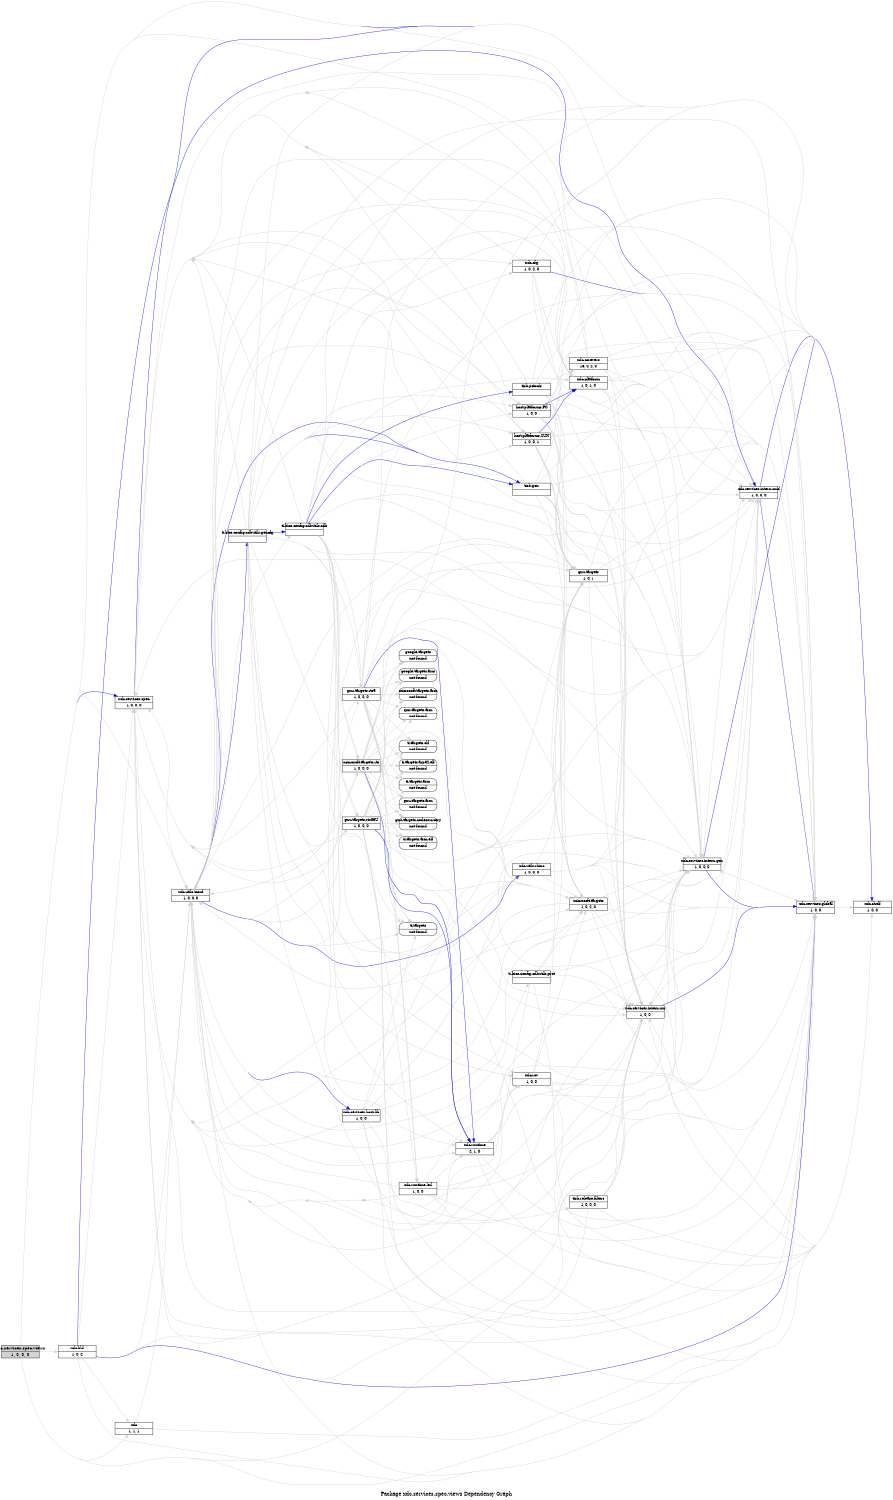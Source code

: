 digraph dependencies {
    label="\nPackage xdc.services.spec.views Dependency Graph";
    size="7.5,10";
    rankdir=LR;
    ranksep=".75";
    concentrate="true";
    node [fixedsize=true, width=1.5, style=filled, color=black];
    node [font=Helvetica, fontsize=12, fillcolor=lightgrey];
    xdc_services_spec_views [shape=record,label="xdc.services.spec.views|1, 0, 0, 0", URL="package.rel.xml"];
    node [fontsize=10, fillcolor=white];

    edge [style=solid, color=blue]
    xdc_services_spec [shape=record,label="xdc.services.spec|1, 0, 0, 0", URL="../../package/package.rel.svg"];
    xdc_services_spec_views -> xdc_services_spec;
    xdc_shelf [shape=record,label="xdc.shelf|1, 0, 0", URL="../../../../shelf/package/package.rel.svg"];
    xdc_services_spec_views -> xdc_shelf;

    edge [style=solid, color=lightgrey]
    xdc_utils_tconf [shape=record,label="xdc.utils.tconf|1, 0, 0, 0", URL="../../../../../../../imports/xdc/utils/tconf/package/package.rel.svg"];
    xdc_services_spec_views -> xdc_utils_tconf;
    xdc [shape=record,label="xdc|1, 1, 1", URL="../../../../package/package.rel.svg"];
    xdc_services_spec_views -> xdc;
    xdc_services_global [shape=record,label="xdc.services.global|1, 0, 0", URL="../../../global/package/package.rel.svg"];
    xdc_services_spec_views -> xdc_services_global;
    xdc_bld [shape=record,label="xdc.bld|1, 0, 2", URL="../../../../bld/package/package.rel.svg"];
    xdc_services_spec_views -> xdc_bld;
    xdc_services_spec_views -> xdc_shelf;
    xdc_services_intern_cmd [shape=record,label="xdc.services.intern.cmd|1, 0, 0, 0", URL="../../../intern/cmd/package/package.rel.svg"];
    xdc_services_spec_views -> xdc_services_intern_cmd;
    xdc_services_intern_gen [shape=record,label="xdc.services.intern.gen|1, 0, 0, 0", URL="../../../intern/gen/package/package.rel.svg"];
    xdc_services_spec_views -> xdc_services_intern_gen;
    xdc_services_intern_xsr [shape=record,label="xdc.services.intern.xsr|1, 0, 0", URL="../../../intern/xsr/package/package.rel.svg"];
    xdc_services_spec_views -> xdc_services_intern_xsr;
    xdc_services_spec_views -> xdc_services_spec;

    edge [style=solid, color=blue]
    xdc_services_intern_xsr -> xdc_services_global;

    edge [style=solid, color=lightgrey]
    xdc_services_intern_xsr -> xdc_utils_tconf;
    xdc_services_intern_xsr -> xdc_services_global;
    xdc_services_intern_xsr -> xdc_shelf;
    xdc_services_intern_xsr -> xdc_services_intern_cmd;
    xdc_services_intern_xsr -> xdc_services_intern_gen;
    xdc_services_intern_xsr -> xdc_services_spec;

    edge [style=solid, color=blue]
    xdc_services_intern_gen -> xdc_shelf;
    xdc_services_intern_gen -> xdc_services_spec;
    xdc_services_intern_gen -> xdc_services_global;
    xdc_services_intern_gen -> xdc_services_intern_xsr;

    edge [style=solid, color=lightgrey]
    xdc_services_intern_gen -> xdc_utils_tconf;
    xdc_services_intern_gen -> xdc_services_global;
    xdc_services_intern_gen -> xdc_shelf;
    xdc_services_intern_gen -> xdc_services_intern_cmd;
    xdc_services_intern_gen -> xdc_services_intern_xsr;
    xdc_services_intern_gen -> xdc_services_spec;

    edge [style=solid, color=blue]
    xdc_services_intern_cmd -> xdc_shelf;
    xdc_services_intern_cmd -> xdc_services_spec;
    xdc_services_intern_cmd -> xdc_services_global;
    xdc_services_intern_cmd -> xdc_services_intern_gen;

    edge [style=solid, color=lightgrey]
    xdc_services_intern_cmd -> xdc_utils_tconf;
    xdc_services_intern_cmd -> xdc_services_global;
    xdc_services_intern_cmd -> xdc_shelf;
    xdc_services_intern_cmd -> xdc_services_intern_gen;
    xdc_services_intern_cmd -> xdc_services_intern_xsr;
    xdc_services_intern_cmd -> xdc_services_spec;

    edge [style=solid, color=blue]
    xdc_bld -> xdc_services_global;
    xdc_bld -> xdc_services_intern_cmd;

    edge [style=solid, color=lightgrey]
    xdc_bld -> xdc_utils_tconf;
    xdc_bld -> xdc;
    xdc_bld -> xdc_services_global;
    xdc_bld -> xdc_shelf;
    xdc_bld -> xdc_services_intern_cmd;
    xdc_bld -> xdc_services_intern_gen;
    xdc_bld -> xdc_services_intern_xsr;
    xdc_bld -> xdc_services_spec;

    edge [style=solid, color=blue]

    edge [style=solid, color=lightgrey]
    xdc_services_global -> xdc_utils_tconf;
    xdc_services_global -> xdc_shelf;
    xdc_services_global -> xdc_services_intern_cmd;
    xdc_services_global -> xdc_services_intern_gen;
    xdc_services_global -> xdc_services_intern_xsr;
    xdc_services_global -> xdc_services_spec;

    edge [style=solid, color=blue]

    edge [style=solid, color=lightgrey]
    xdc -> xdc_utils_tconf;
    xdc -> xdc_services_global;

    edge [style=solid, color=blue]
    xdc_utils_rhino [shape=record,label="xdc.utils.rhino|1, 0, 0, 0", URL="../../../../../../../imports/xdc/utils/rhino/package/package.rel.svg"];
    xdc_utils_tconf -> xdc_utils_rhino;
    xdc_services_host_lib [shape=record,label="xdc.services.host.lib|1, 0, 0", URL="../../../../../../../imports/xdc/services/host/lib/package/package.rel.svg"];
    xdc_utils_tconf -> xdc_services_host_lib;
    ti_bios_config_cdbutils_gencfg [shape=record,label="ti.bios.config.cdbutils.gencfg|", URL="../../../../../../../imports/ti/bios/config/cdbutils/gencfg/package/package.rel.svg"];
    xdc_utils_tconf -> ti_bios_config_cdbutils_gencfg;
    tisb_gen [shape=record,label="tisb.gen|", URL="../../../../../../../imports/tisb/gen/package/package.rel.svg"];
    xdc_utils_tconf -> tisb_gen;

    edge [style=solid, color=lightgrey]
    xdc_utils_tconf -> xdc_services_global;
    gnu_targets [shape=record,label="gnu.targets|1, 0, 1", URL="../../../../../../../imports/gnu/targets/package/package.rel.svg"];
    xdc_utils_tconf -> gnu_targets;
    microsoft_targets [shape=record,label="microsoft.targets|1, 0, 2, 0", URL="../../../../../../../imports/microsoft/targets/package/package.rel.svg"];
    xdc_utils_tconf -> microsoft_targets;
    xdc_utils_tconf -> xdc_services_intern_xsr;
    xdc_utils_tconf -> xdc_services_spec;
    xdc_utils_tconf -> xdc_shelf;
    xdc_utils_tconf -> xdc_services_intern_gen;
    xdc_utils_tconf -> xdc_services_intern_cmd;
    ti_targets [shape=record,label="ti.targets|not found"style=rounded, ];
    xdc_utils_tconf -> ti_targets;
    xdc_utils_tconf -> ti_bios_config_cdbutils_gencfg;
    ti_bios_config_cdbutils_prot [shape=record,label="ti.bios.config.cdbutils.prot|", URL="../../../../../../../imports/ti/bios/config/cdbutils/prot/package/package.rel.svg"];
    xdc_utils_tconf -> ti_bios_config_cdbutils_prot;
    xdc_utils_tconf -> xdc_services_host_lib;
    ti_bios_config_cdbutils_cdb [shape=record,label="ti.bios.config.cdbutils.cdb|", URL="../../../../../../../imports/ti/bios/config/cdbutils/cdb/package/package.rel.svg"];
    xdc_utils_tconf -> ti_bios_config_cdbutils_cdb;
    host_platforms_SUN [shape=record,label="host.platforms.SUN|1, 0, 0, 1", URL="../../../../../host/platforms/SUN/package/package.rel.svg"];
    xdc_utils_tconf -> host_platforms_SUN;
    xdc_cfg [shape=record,label="xdc.cfg|1, 0, 2, 0", URL="../../../../cfg/package/package.rel.svg"];
    xdc_utils_tconf -> xdc_cfg;
    xdc_platform [shape=record,label="xdc.platform|1, 0, 1, 0", URL="../../../../platform/package/package.rel.svg"];
    xdc_utils_tconf -> xdc_platform;
    xdc_rov [shape=record,label="xdc.rov|1, 0, 0", URL="../../../../rov/package/package.rel.svg"];
    xdc_utils_tconf -> xdc_rov;
    xdc_runtime [shape=record,label="xdc.runtime|2, 1, 0", URL="../../../../runtime/package/package.rel.svg"];
    xdc_utils_tconf -> xdc_runtime;
    xdc_utils_tconf -> tisb_gen;
    gnu_targets_rts5 [shape=record,label="gnu.targets.rts5|1, 0, 0, 0", URL="../../../../../../../imports/gnu/targets/rts5/package/package.rel.svg"];
    xdc_utils_tconf -> gnu_targets_rts5;
    xdc_utils_tconf -> xdc_utils_rhino;
    host_platforms_PC [shape=record,label="host.platforms.PC|1, 0, 0", URL="../../../../../host/platforms/PC/package/package.rel.svg"];
    xdc_utils_tconf -> host_platforms_PC;
    gnu_targets_rts86U [shape=record,label="gnu.targets.rts86U|1, 0, 0, 0", URL="../../../../../../../imports/gnu/targets/rts86U/package/package.rel.svg"];
    xdc_utils_tconf -> gnu_targets_rts86U;
    microsoft_targets_rts [shape=record,label="microsoft.targets.rts|1, 0, 0, 0", URL="../../../../../../../imports/microsoft/targets/rts/package/package.rel.svg"];
    xdc_utils_tconf -> microsoft_targets_rts;

    edge [style=solid, color=blue]
    microsoft_targets_rts -> xdc_runtime;

    edge [style=solid, color=lightgrey]
    microsoft_targets_rts -> xdc_services_global;
    microsoft_targets_rts -> ti_targets;
    ti_targets_elf [shape=record,label="ti.targets.elf|not found"style=rounded, ];
    microsoft_targets_rts -> ti_targets_elf;
    ti_targets_arp32_elf [shape=record,label="ti.targets.arp32.elf|not found"style=rounded, ];
    microsoft_targets_rts -> ti_targets_arp32_elf;
    ti_targets_arm [shape=record,label="ti.targets.arm|not found"style=rounded, ];
    microsoft_targets_rts -> ti_targets_arm;
    ti_targets_arm_elf [shape=record,label="ti.targets.arm.elf|not found"style=rounded, ];
    microsoft_targets_rts -> ti_targets_arm_elf;
    microsoft_targets_rts -> gnu_targets;
    gnu_targets_arm [shape=record,label="gnu.targets.arm|not found"style=rounded, ];
    microsoft_targets_rts -> gnu_targets_arm;
    gnu_targets_codesourcery [shape=record,label="gnu.targets.codesourcery|not found"style=rounded, ];
    microsoft_targets_rts -> gnu_targets_codesourcery;
    google_targets [shape=record,label="google.targets|not found"style=rounded, ];
    microsoft_targets_rts -> google_targets;
    google_targets_arm [shape=record,label="google.targets.arm|not found"style=rounded, ];
    microsoft_targets_rts -> google_targets_arm;
    microsoft_targets_rts -> microsoft_targets;
    microsoft_targets_arm [shape=record,label="microsoft.targets.arm|not found"style=rounded, ];
    microsoft_targets_rts -> microsoft_targets_arm;
    qnx_targets_arm [shape=record,label="qnx.targets.arm|not found"style=rounded, ];
    microsoft_targets_rts -> qnx_targets_arm;
    microsoft_targets_rts -> xdc_runtime;
    xdc_runtime_knl [shape=record,label="xdc.runtime.knl|1, 0, 0", URL="../../../../runtime/knl/package/package.rel.svg"];
    microsoft_targets_rts -> xdc_runtime_knl;
    microsoft_targets_rts -> xdc_shelf;
    microsoft_targets_rts -> xdc_services_spec;
    microsoft_targets_rts -> xdc_services_intern_cmd;
    microsoft_targets_rts -> xdc_services_intern_gen;
    microsoft_targets_rts -> xdc_services_intern_xsr;

    edge [style=solid, color=blue]

    edge [style=solid, color=lightgrey]
    xdc_runtime_knl -> xdc_utils_tconf;
    xdc_runtime_knl -> xdc_services_global;
    xdc_runtime_knl -> xdc_runtime;
    xdc_runtime_knl -> xdc_shelf;
    xdc_runtime_knl -> xdc_services_intern_cmd;
    xdc_runtime_knl -> xdc_services_intern_gen;
    xdc_runtime_knl -> xdc_services_intern_xsr;
    xdc_runtime_knl -> xdc_services_spec;

    edge [style=solid, color=blue]

    edge [style=solid, color=lightgrey]

    edge [style=solid, color=blue]

    edge [style=solid, color=lightgrey]

    edge [style=solid, color=blue]

    edge [style=solid, color=lightgrey]

    edge [style=solid, color=blue]

    edge [style=solid, color=lightgrey]

    edge [style=solid, color=blue]

    edge [style=solid, color=lightgrey]

    edge [style=solid, color=blue]

    edge [style=solid, color=lightgrey]

    edge [style=solid, color=blue]

    edge [style=solid, color=lightgrey]

    edge [style=solid, color=blue]

    edge [style=solid, color=lightgrey]

    edge [style=solid, color=blue]

    edge [style=solid, color=lightgrey]

    edge [style=solid, color=blue]

    edge [style=solid, color=lightgrey]

    edge [style=solid, color=blue]
    gnu_targets_rts86U -> xdc_runtime;

    edge [style=solid, color=lightgrey]
    gnu_targets_rts86U -> xdc_services_global;
    gnu_targets_rts86U -> ti_targets;
    gnu_targets_rts86U -> ti_targets_elf;
    gnu_targets_rts86U -> ti_targets_arp32_elf;
    gnu_targets_rts86U -> ti_targets_arm;
    gnu_targets_rts86U -> ti_targets_arm_elf;
    gnu_targets_rts86U -> gnu_targets;
    gnu_targets_rts86U -> gnu_targets_arm;
    gnu_targets_rts86U -> gnu_targets_codesourcery;
    gnu_targets_rts86U -> google_targets;
    gnu_targets_rts86U -> google_targets_arm;
    gnu_targets_rts86U -> microsoft_targets;
    gnu_targets_rts86U -> microsoft_targets_arm;
    gnu_targets_rts86U -> qnx_targets_arm;
    gnu_targets_rts86U -> xdc_runtime;
    gnu_targets_rts86U -> xdc_runtime_knl;
    gnu_targets_rts86U -> xdc_shelf;
    gnu_targets_rts86U -> xdc_services_spec;
    gnu_targets_rts86U -> xdc_services_intern_cmd;
    gnu_targets_rts86U -> xdc_services_intern_gen;
    gnu_targets_rts86U -> xdc_services_intern_xsr;

    edge [style=solid, color=blue]
    host_platforms_PC -> xdc_platform;

    edge [style=solid, color=lightgrey]
    host_platforms_PC -> xdc_utils_tconf;
    host_platforms_PC -> xdc_services_global;
    host_platforms_PC -> gnu_targets;
    host_platforms_PC -> microsoft_targets;
    host_platforms_PC -> xdc_platform;
    host_platforms_PC -> xdc_shelf;
    host_platforms_PC -> xdc_services_intern_cmd;
    host_platforms_PC -> xdc_services_intern_gen;
    host_platforms_PC -> xdc_services_intern_xsr;
    host_platforms_PC -> xdc_services_spec;

    edge [style=solid, color=blue]
    gnu_targets_rts5 -> xdc_runtime;

    edge [style=solid, color=lightgrey]
    gnu_targets_rts5 -> xdc_services_global;
    gnu_targets_rts5 -> ti_targets;
    gnu_targets_rts5 -> ti_targets_elf;
    gnu_targets_rts5 -> ti_targets_arp32_elf;
    gnu_targets_rts5 -> ti_targets_arm;
    gnu_targets_rts5 -> ti_targets_arm_elf;
    gnu_targets_rts5 -> gnu_targets;
    gnu_targets_rts5 -> gnu_targets_arm;
    gnu_targets_rts5 -> gnu_targets_codesourcery;
    gnu_targets_rts5 -> google_targets;
    gnu_targets_rts5 -> google_targets_arm;
    gnu_targets_rts5 -> microsoft_targets;
    gnu_targets_rts5 -> microsoft_targets_arm;
    gnu_targets_rts5 -> qnx_targets_arm;
    gnu_targets_rts5 -> xdc_runtime;
    gnu_targets_rts5 -> xdc_runtime_knl;
    gnu_targets_rts5 -> xdc_shelf;
    gnu_targets_rts5 -> xdc_services_spec;
    gnu_targets_rts5 -> xdc_services_intern_cmd;
    gnu_targets_rts5 -> xdc_services_intern_gen;
    gnu_targets_rts5 -> xdc_services_intern_xsr;

    edge [style=solid, color=blue]

    edge [style=solid, color=lightgrey]
    xdc_runtime -> xdc_utils_tconf;
    xdc_runtime -> xdc_services_global;
    xdc_runtime -> xdc_rov;
    xdc_runtime -> xdc_shelf;
    xdc_runtime -> xdc_services_intern_cmd;
    xdc_runtime -> xdc_services_intern_gen;
    xdc_runtime -> xdc_services_intern_xsr;
    xdc_runtime -> xdc_services_spec;

    edge [style=solid, color=blue]

    edge [style=solid, color=lightgrey]
    xdc_rov -> xdc_utils_tconf;
    xdc_rov -> xdc_services_global;
    xdc_rov -> gnu_targets;
    xdc_rov -> microsoft_targets;
    xdc_rov -> xdc_shelf;
    xdc_rov -> xdc_services_intern_cmd;
    xdc_rov -> xdc_services_intern_gen;
    xdc_rov -> xdc_services_intern_xsr;
    xdc_rov -> xdc_services_spec;

    edge [style=solid, color=blue]

    edge [style=solid, color=lightgrey]
    xdc_platform -> xdc_utils_tconf;
    xdc_platform -> xdc_services_global;
    xdc_platform -> xdc_shelf;
    xdc_platform -> xdc_services_intern_cmd;
    xdc_platform -> xdc_services_intern_gen;
    xdc_platform -> xdc_services_intern_xsr;
    xdc_platform -> xdc_services_spec;

    edge [style=solid, color=blue]
    xdc_cfg -> xdc_services_global;

    edge [style=solid, color=lightgrey]
    xdc_cfg -> xdc_utils_tconf;
    xdc_cfg -> xdc_services_global;
    xdc_cfg -> xdc_platform;
    xdc_cfg -> xdc_shelf;
    xdc_cfg -> xdc_services_intern_cmd;
    xdc_cfg -> xdc_services_intern_gen;
    xdc_cfg -> xdc_services_intern_xsr;
    xdc_cfg -> xdc_services_spec;

    edge [style=solid, color=blue]
    host_platforms_SUN -> xdc_platform;

    edge [style=solid, color=lightgrey]
    host_platforms_SUN -> xdc_utils_tconf;
    host_platforms_SUN -> xdc_services_global;
    host_platforms_SUN -> gnu_targets;
    host_platforms_SUN -> microsoft_targets;
    host_platforms_SUN -> xdc_platform;
    host_platforms_SUN -> xdc_shelf;
    host_platforms_SUN -> xdc_services_intern_cmd;
    host_platforms_SUN -> xdc_services_intern_gen;
    host_platforms_SUN -> xdc_services_intern_xsr;
    host_platforms_SUN -> xdc_services_spec;

    edge [style=solid, color=blue]
    ti_bios_config_cdbutils_cdb -> tisb_gen;
    tisb_pctools [shape=record,label="tisb.pctools|", URL="../../../../../../../imports/tisb/pctools/package/package.rel.svg"];
    ti_bios_config_cdbutils_cdb -> tisb_pctools;

    edge [style=solid, color=lightgrey]
    ti_bios_config_cdbutils_cdb -> xdc_services_global;
    ti_bios_config_cdbutils_cdb -> gnu_targets;
    ti_bios_config_cdbutils_cdb -> microsoft_targets;
    ti_bios_config_cdbutils_cdb -> xdc_services_intern_xsr;
    ti_bios_config_cdbutils_cdb -> xdc_services_spec;
    ti_bios_config_cdbutils_cdb -> xdc_shelf;
    ti_bios_config_cdbutils_cdb -> xdc_services_intern_gen;
    ti_bios_config_cdbutils_cdb -> xdc_services_intern_cmd;
    ti_bios_config_cdbutils_cdb -> ti_targets;
    ti_bios_config_cdbutils_cdb -> tisb_gen;
    ti_bios_config_cdbutils_cdb -> host_platforms_SUN;
    ti_bios_config_cdbutils_cdb -> xdc_cfg;
    ti_bios_config_cdbutils_cdb -> xdc_platform;
    ti_bios_config_cdbutils_cdb -> xdc_rov;
    ti_bios_config_cdbutils_cdb -> xdc_runtime;
    ti_bios_config_cdbutils_cdb -> gnu_targets_rts5;
    ti_bios_config_cdbutils_cdb -> host_platforms_PC;
    ti_bios_config_cdbutils_cdb -> gnu_targets_rts86U;
    ti_bios_config_cdbutils_cdb -> microsoft_targets_rts;

    edge [style=solid, color=blue]

    edge [style=solid, color=lightgrey]
    tisb_pctools -> xdc_shelf;
    tisb_pctools -> gnu_targets;
    tisb_pctools -> xdc_services_spec;
    tisb_pctools -> microsoft_targets;
    tisb_pctools -> xdc_services_intern_cmd;
    tisb_pctools -> xdc_services_intern_xsr;
    xdc_corevers [shape=record,label="xdc.corevers|16, 0, 2, 0", URL="../../../../corevers/package/package.rel.svg"];
    tisb_pctools -> xdc_corevers;
    tisb_pctools -> xdc_services_global;
    tisb_pctools -> xdc_services_intern_gen;

    edge [style=solid, color=blue]

    edge [style=solid, color=lightgrey]
    xdc_corevers -> xdc_utils_tconf;
    xdc_corevers -> xdc_services_global;
    xdc_corevers -> xdc_shelf;
    xdc_corevers -> xdc_services_intern_cmd;
    xdc_corevers -> xdc_services_intern_gen;
    xdc_corevers -> xdc_services_intern_xsr;
    xdc_corevers -> xdc_services_spec;

    edge [style=solid, color=blue]

    edge [style=solid, color=lightgrey]
    ti_bios_config_cdbutils_prot -> xdc_services_global;
    ti_bios_config_cdbutils_prot -> gnu_targets;
    ti_bios_config_cdbutils_prot -> microsoft_targets;
    ti_bios_config_cdbutils_prot -> xdc_services_intern_xsr;
    ti_bios_config_cdbutils_prot -> xdc_services_spec;
    ti_bios_config_cdbutils_prot -> xdc_shelf;
    ti_bios_config_cdbutils_prot -> xdc_services_intern_gen;
    ti_bios_config_cdbutils_prot -> xdc_services_intern_cmd;

    edge [style=solid, color=blue]

    edge [style=solid, color=lightgrey]

    edge [style=solid, color=blue]

    edge [style=solid, color=lightgrey]
    microsoft_targets -> xdc_services_global;
    microsoft_targets -> xdc_shelf;
    microsoft_targets -> xdc_services_spec;
    microsoft_targets -> xdc_services_intern_cmd;
    microsoft_targets -> xdc_services_intern_gen;
    microsoft_targets -> xdc_services_intern_xsr;

    edge [style=solid, color=blue]

    edge [style=solid, color=lightgrey]
    gnu_targets -> xdc_services_global;
    gnu_targets -> xdc_shelf;
    gnu_targets -> xdc_services_spec;
    gnu_targets -> xdc_services_intern_cmd;
    gnu_targets -> xdc_services_intern_gen;
    gnu_targets -> xdc_services_intern_xsr;

    edge [style=solid, color=blue]

    edge [style=solid, color=lightgrey]
    tisb_gen -> xdc_shelf;
    tisb_gen -> gnu_targets;
    tisb_gen -> xdc_services_spec;
    tisb_gen -> microsoft_targets;
    tisb_gen -> xdc_services_intern_cmd;
    tisb_gen -> xdc_services_intern_xsr;
    tisb_gen -> xdc_corevers;
    tisb_gen -> xdc_services_global;
    tisb_gen -> xdc_services_intern_gen;

    edge [style=solid, color=blue]
    ti_bios_config_cdbutils_gencfg -> tisb_gen;
    ti_bios_config_cdbutils_gencfg -> ti_bios_config_cdbutils_cdb;

    edge [style=solid, color=lightgrey]
    ti_bios_config_cdbutils_gencfg -> xdc_services_global;
    ti_bios_config_cdbutils_gencfg -> gnu_targets;
    ti_bios_config_cdbutils_gencfg -> microsoft_targets;
    ti_bios_config_cdbutils_gencfg -> xdc_services_intern_xsr;
    ti_bios_config_cdbutils_gencfg -> xdc_services_spec;
    ti_bios_config_cdbutils_gencfg -> xdc_shelf;
    ti_bios_config_cdbutils_gencfg -> xdc_services_intern_gen;
    ti_bios_config_cdbutils_gencfg -> xdc_services_intern_cmd;
    ti_bios_config_cdbutils_gencfg -> ti_targets;
    ti_bios_config_cdbutils_gencfg -> ti_bios_config_cdbutils_cdb;
    ti_bios_config_cdbutils_gencfg -> tisb_gen;
    ti_bios_config_cdbutils_gencfg -> host_platforms_SUN;
    ti_bios_config_cdbutils_gencfg -> xdc_cfg;
    ti_bios_config_cdbutils_gencfg -> xdc_platform;
    ti_bios_config_cdbutils_gencfg -> xdc_rov;
    ti_bios_config_cdbutils_gencfg -> xdc_runtime;
    ti_bios_config_cdbutils_gencfg -> gnu_targets_rts5;
    ti_bios_config_cdbutils_gencfg -> host_platforms_PC;
    ti_bios_config_cdbutils_gencfg -> gnu_targets_rts86U;
    ti_bios_config_cdbutils_gencfg -> microsoft_targets_rts;

    edge [style=solid, color=blue]

    edge [style=solid, color=lightgrey]
    xdc_services_host_lib -> xdc_services_global;
    xdc_services_host_lib -> gnu_targets;
    xdc_services_host_lib -> microsoft_targets;
    tisb_release_filters [shape=record,label="tisb.release.filters|1, 0, 0, 0", URL="../../../../../../../../../../../../toolsrc/library/toolsE12/packages/tisb/release/filters/package/package.rel.svg"];
    xdc_services_host_lib -> tisb_release_filters;
    xdc_services_host_lib -> xdc_services_intern_xsr;
    xdc_services_host_lib -> xdc_services_spec;
    xdc_services_host_lib -> xdc_shelf;
    xdc_services_host_lib -> xdc_services_intern_gen;
    xdc_services_host_lib -> xdc_services_intern_cmd;
    xdc_services_host_lib -> ti_targets;

    edge [style=solid, color=blue]

    edge [style=solid, color=lightgrey]
    tisb_release_filters -> xdc_services_global;
    tisb_release_filters -> xdc_services_intern_xsr;
    tisb_release_filters -> xdc_services_spec;
    tisb_release_filters -> xdc_shelf;
    tisb_release_filters -> xdc_services_intern_gen;
    tisb_release_filters -> xdc_services_intern_cmd;

    edge [style=solid, color=blue]

    edge [style=solid, color=lightgrey]
    xdc_utils_rhino -> xdc_services_global;
    xdc_utils_rhino -> gnu_targets;
    xdc_utils_rhino -> microsoft_targets;
    xdc_utils_rhino -> xdc_services_intern_xsr;
    xdc_utils_rhino -> xdc_services_spec;
    xdc_utils_rhino -> xdc_shelf;
    xdc_utils_rhino -> xdc_services_intern_gen;
    xdc_utils_rhino -> xdc_services_intern_cmd;

    edge [style=solid, color=blue]

    edge [style=solid, color=lightgrey]

    edge [style=solid, color=blue]
    xdc_services_spec -> xdc_shelf;

    edge [style=solid, color=lightgrey]
    xdc_services_spec -> xdc_utils_tconf;
    xdc_services_spec -> xdc_services_global;
    xdc_services_spec -> xdc_shelf;
    xdc_services_spec -> xdc_services_intern_cmd;
    xdc_services_spec -> xdc_services_intern_gen;
    xdc_services_spec -> xdc_services_intern_xsr;
}
